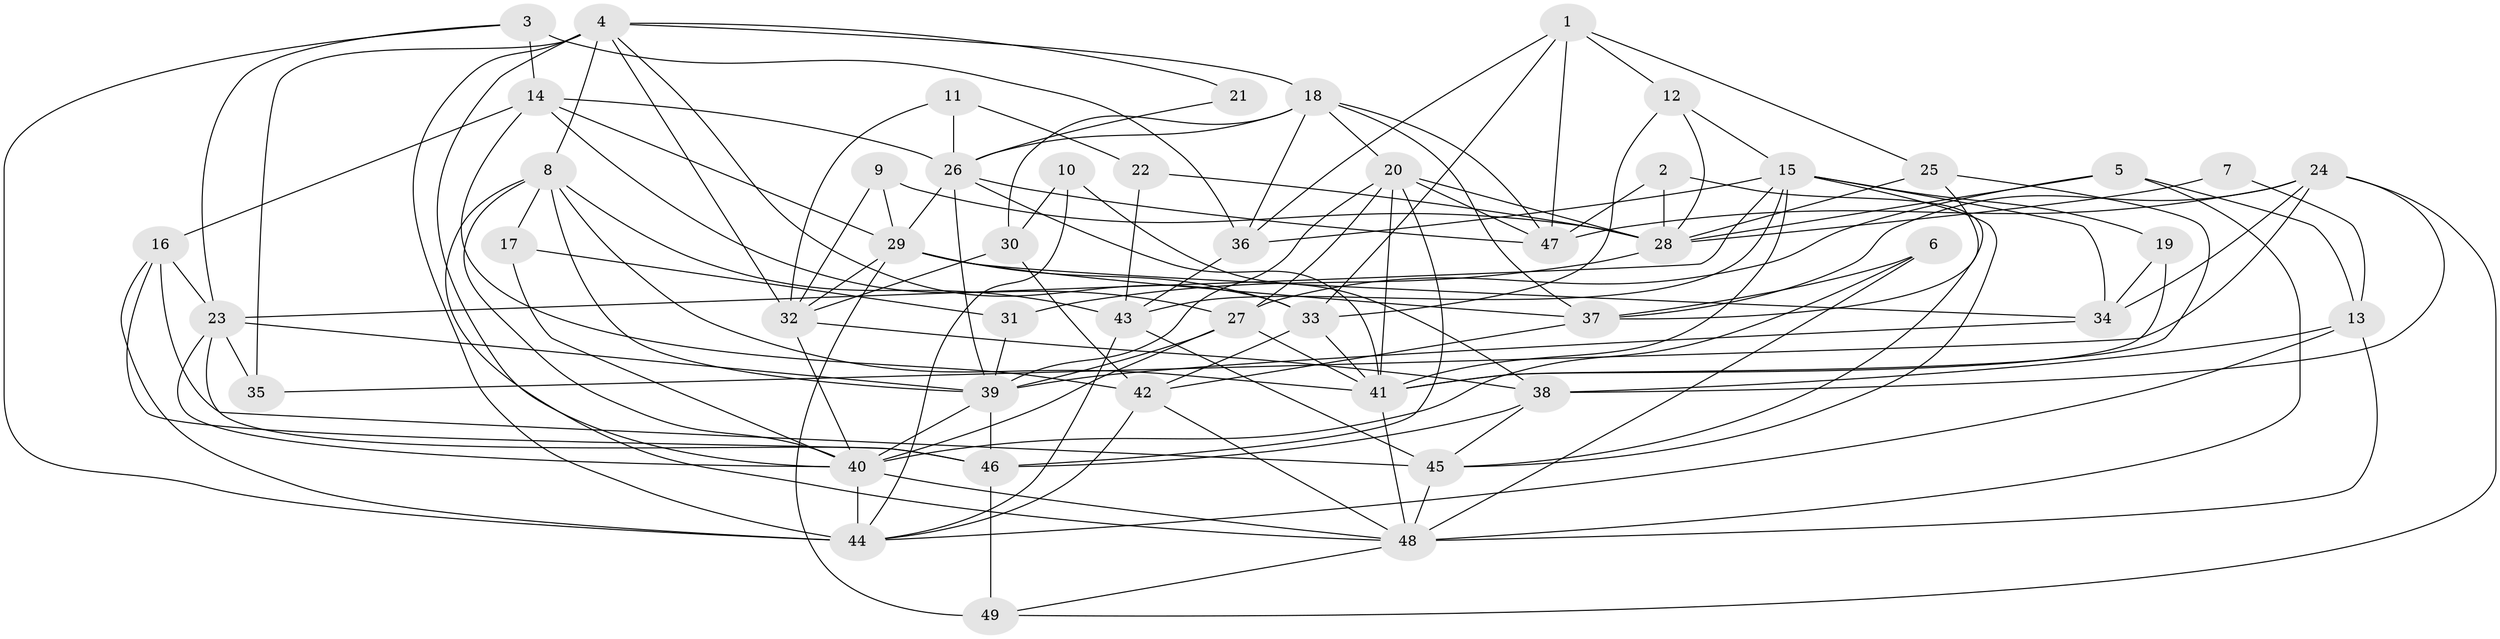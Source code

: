 // original degree distribution, {6: 0.08247422680412371, 2: 0.12371134020618557, 3: 0.28865979381443296, 4: 0.23711340206185566, 5: 0.21649484536082475, 7: 0.05154639175257732}
// Generated by graph-tools (version 1.1) at 2025/26/03/09/25 03:26:09]
// undirected, 49 vertices, 135 edges
graph export_dot {
graph [start="1"]
  node [color=gray90,style=filled];
  1;
  2;
  3;
  4;
  5;
  6;
  7;
  8;
  9;
  10;
  11;
  12;
  13;
  14;
  15;
  16;
  17;
  18;
  19;
  20;
  21;
  22;
  23;
  24;
  25;
  26;
  27;
  28;
  29;
  30;
  31;
  32;
  33;
  34;
  35;
  36;
  37;
  38;
  39;
  40;
  41;
  42;
  43;
  44;
  45;
  46;
  47;
  48;
  49;
  1 -- 12 [weight=1.0];
  1 -- 25 [weight=1.0];
  1 -- 33 [weight=1.0];
  1 -- 36 [weight=1.0];
  1 -- 47 [weight=1.0];
  2 -- 28 [weight=1.0];
  2 -- 45 [weight=1.0];
  2 -- 47 [weight=1.0];
  3 -- 14 [weight=1.0];
  3 -- 23 [weight=1.0];
  3 -- 36 [weight=2.0];
  3 -- 44 [weight=1.0];
  4 -- 8 [weight=1.0];
  4 -- 18 [weight=1.0];
  4 -- 21 [weight=1.0];
  4 -- 32 [weight=1.0];
  4 -- 33 [weight=1.0];
  4 -- 35 [weight=1.0];
  4 -- 40 [weight=1.0];
  4 -- 44 [weight=2.0];
  5 -- 13 [weight=1.0];
  5 -- 27 [weight=1.0];
  5 -- 28 [weight=1.0];
  5 -- 48 [weight=1.0];
  6 -- 37 [weight=1.0];
  6 -- 40 [weight=1.0];
  6 -- 48 [weight=1.0];
  7 -- 13 [weight=1.0];
  7 -- 28 [weight=1.0];
  8 -- 17 [weight=1.0];
  8 -- 39 [weight=1.0];
  8 -- 40 [weight=1.0];
  8 -- 41 [weight=1.0];
  8 -- 43 [weight=1.0];
  8 -- 48 [weight=1.0];
  9 -- 28 [weight=1.0];
  9 -- 29 [weight=1.0];
  9 -- 32 [weight=1.0];
  10 -- 30 [weight=1.0];
  10 -- 38 [weight=1.0];
  10 -- 44 [weight=1.0];
  11 -- 22 [weight=1.0];
  11 -- 26 [weight=1.0];
  11 -- 32 [weight=1.0];
  12 -- 15 [weight=1.0];
  12 -- 28 [weight=1.0];
  12 -- 33 [weight=1.0];
  13 -- 38 [weight=1.0];
  13 -- 44 [weight=1.0];
  13 -- 48 [weight=1.0];
  14 -- 16 [weight=1.0];
  14 -- 26 [weight=1.0];
  14 -- 27 [weight=1.0];
  14 -- 29 [weight=1.0];
  14 -- 42 [weight=1.0];
  15 -- 19 [weight=1.0];
  15 -- 23 [weight=1.0];
  15 -- 34 [weight=1.0];
  15 -- 36 [weight=1.0];
  15 -- 41 [weight=1.0];
  15 -- 43 [weight=1.0];
  15 -- 45 [weight=1.0];
  16 -- 23 [weight=1.0];
  16 -- 44 [weight=1.0];
  16 -- 45 [weight=1.0];
  16 -- 46 [weight=1.0];
  17 -- 31 [weight=1.0];
  17 -- 40 [weight=1.0];
  18 -- 20 [weight=1.0];
  18 -- 26 [weight=1.0];
  18 -- 30 [weight=1.0];
  18 -- 36 [weight=1.0];
  18 -- 37 [weight=1.0];
  18 -- 47 [weight=1.0];
  19 -- 34 [weight=1.0];
  19 -- 41 [weight=1.0];
  20 -- 27 [weight=1.0];
  20 -- 28 [weight=1.0];
  20 -- 39 [weight=1.0];
  20 -- 41 [weight=1.0];
  20 -- 46 [weight=1.0];
  20 -- 47 [weight=1.0];
  21 -- 26 [weight=1.0];
  22 -- 28 [weight=1.0];
  22 -- 43 [weight=1.0];
  23 -- 35 [weight=1.0];
  23 -- 39 [weight=1.0];
  23 -- 40 [weight=1.0];
  23 -- 46 [weight=1.0];
  24 -- 34 [weight=1.0];
  24 -- 35 [weight=1.0];
  24 -- 37 [weight=1.0];
  24 -- 38 [weight=1.0];
  24 -- 47 [weight=1.0];
  24 -- 49 [weight=1.0];
  25 -- 28 [weight=1.0];
  25 -- 37 [weight=1.0];
  25 -- 41 [weight=1.0];
  26 -- 29 [weight=1.0];
  26 -- 39 [weight=2.0];
  26 -- 41 [weight=1.0];
  26 -- 47 [weight=1.0];
  27 -- 39 [weight=1.0];
  27 -- 40 [weight=1.0];
  27 -- 41 [weight=1.0];
  28 -- 31 [weight=1.0];
  29 -- 32 [weight=1.0];
  29 -- 33 [weight=1.0];
  29 -- 34 [weight=1.0];
  29 -- 37 [weight=1.0];
  29 -- 49 [weight=1.0];
  30 -- 32 [weight=1.0];
  30 -- 42 [weight=2.0];
  31 -- 39 [weight=1.0];
  32 -- 38 [weight=1.0];
  32 -- 40 [weight=1.0];
  33 -- 41 [weight=1.0];
  33 -- 42 [weight=1.0];
  34 -- 39 [weight=2.0];
  36 -- 43 [weight=2.0];
  37 -- 42 [weight=1.0];
  38 -- 45 [weight=1.0];
  38 -- 46 [weight=1.0];
  39 -- 40 [weight=1.0];
  39 -- 46 [weight=1.0];
  40 -- 44 [weight=1.0];
  40 -- 48 [weight=1.0];
  41 -- 48 [weight=1.0];
  42 -- 44 [weight=1.0];
  42 -- 48 [weight=1.0];
  43 -- 44 [weight=1.0];
  43 -- 45 [weight=1.0];
  45 -- 48 [weight=2.0];
  46 -- 49 [weight=2.0];
  48 -- 49 [weight=1.0];
}

